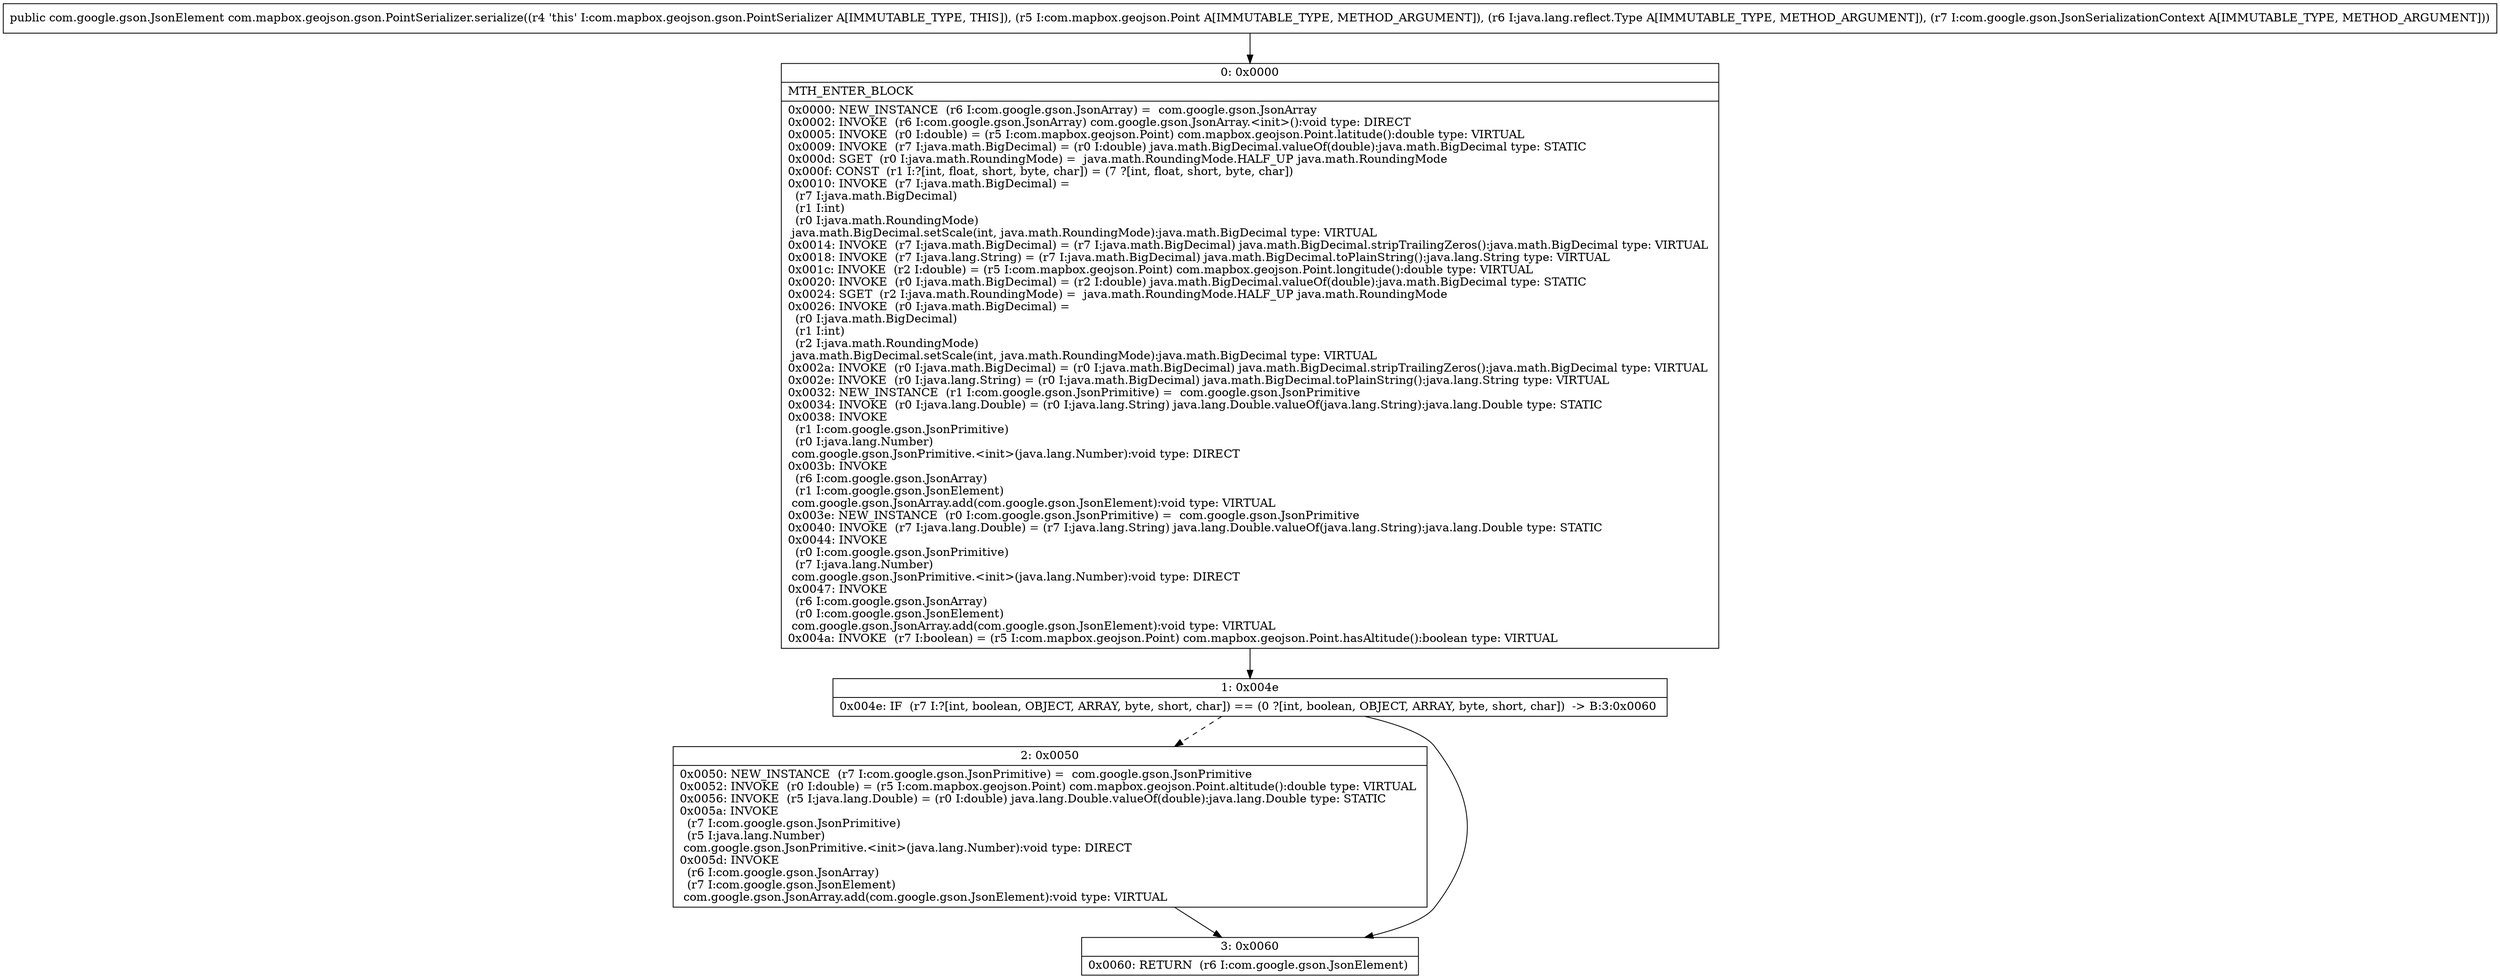 digraph "CFG forcom.mapbox.geojson.gson.PointSerializer.serialize(Lcom\/mapbox\/geojson\/Point;Ljava\/lang\/reflect\/Type;Lcom\/google\/gson\/JsonSerializationContext;)Lcom\/google\/gson\/JsonElement;" {
Node_0 [shape=record,label="{0\:\ 0x0000|MTH_ENTER_BLOCK\l|0x0000: NEW_INSTANCE  (r6 I:com.google.gson.JsonArray) =  com.google.gson.JsonArray \l0x0002: INVOKE  (r6 I:com.google.gson.JsonArray) com.google.gson.JsonArray.\<init\>():void type: DIRECT \l0x0005: INVOKE  (r0 I:double) = (r5 I:com.mapbox.geojson.Point) com.mapbox.geojson.Point.latitude():double type: VIRTUAL \l0x0009: INVOKE  (r7 I:java.math.BigDecimal) = (r0 I:double) java.math.BigDecimal.valueOf(double):java.math.BigDecimal type: STATIC \l0x000d: SGET  (r0 I:java.math.RoundingMode) =  java.math.RoundingMode.HALF_UP java.math.RoundingMode \l0x000f: CONST  (r1 I:?[int, float, short, byte, char]) = (7 ?[int, float, short, byte, char]) \l0x0010: INVOKE  (r7 I:java.math.BigDecimal) = \l  (r7 I:java.math.BigDecimal)\l  (r1 I:int)\l  (r0 I:java.math.RoundingMode)\l java.math.BigDecimal.setScale(int, java.math.RoundingMode):java.math.BigDecimal type: VIRTUAL \l0x0014: INVOKE  (r7 I:java.math.BigDecimal) = (r7 I:java.math.BigDecimal) java.math.BigDecimal.stripTrailingZeros():java.math.BigDecimal type: VIRTUAL \l0x0018: INVOKE  (r7 I:java.lang.String) = (r7 I:java.math.BigDecimal) java.math.BigDecimal.toPlainString():java.lang.String type: VIRTUAL \l0x001c: INVOKE  (r2 I:double) = (r5 I:com.mapbox.geojson.Point) com.mapbox.geojson.Point.longitude():double type: VIRTUAL \l0x0020: INVOKE  (r0 I:java.math.BigDecimal) = (r2 I:double) java.math.BigDecimal.valueOf(double):java.math.BigDecimal type: STATIC \l0x0024: SGET  (r2 I:java.math.RoundingMode) =  java.math.RoundingMode.HALF_UP java.math.RoundingMode \l0x0026: INVOKE  (r0 I:java.math.BigDecimal) = \l  (r0 I:java.math.BigDecimal)\l  (r1 I:int)\l  (r2 I:java.math.RoundingMode)\l java.math.BigDecimal.setScale(int, java.math.RoundingMode):java.math.BigDecimal type: VIRTUAL \l0x002a: INVOKE  (r0 I:java.math.BigDecimal) = (r0 I:java.math.BigDecimal) java.math.BigDecimal.stripTrailingZeros():java.math.BigDecimal type: VIRTUAL \l0x002e: INVOKE  (r0 I:java.lang.String) = (r0 I:java.math.BigDecimal) java.math.BigDecimal.toPlainString():java.lang.String type: VIRTUAL \l0x0032: NEW_INSTANCE  (r1 I:com.google.gson.JsonPrimitive) =  com.google.gson.JsonPrimitive \l0x0034: INVOKE  (r0 I:java.lang.Double) = (r0 I:java.lang.String) java.lang.Double.valueOf(java.lang.String):java.lang.Double type: STATIC \l0x0038: INVOKE  \l  (r1 I:com.google.gson.JsonPrimitive)\l  (r0 I:java.lang.Number)\l com.google.gson.JsonPrimitive.\<init\>(java.lang.Number):void type: DIRECT \l0x003b: INVOKE  \l  (r6 I:com.google.gson.JsonArray)\l  (r1 I:com.google.gson.JsonElement)\l com.google.gson.JsonArray.add(com.google.gson.JsonElement):void type: VIRTUAL \l0x003e: NEW_INSTANCE  (r0 I:com.google.gson.JsonPrimitive) =  com.google.gson.JsonPrimitive \l0x0040: INVOKE  (r7 I:java.lang.Double) = (r7 I:java.lang.String) java.lang.Double.valueOf(java.lang.String):java.lang.Double type: STATIC \l0x0044: INVOKE  \l  (r0 I:com.google.gson.JsonPrimitive)\l  (r7 I:java.lang.Number)\l com.google.gson.JsonPrimitive.\<init\>(java.lang.Number):void type: DIRECT \l0x0047: INVOKE  \l  (r6 I:com.google.gson.JsonArray)\l  (r0 I:com.google.gson.JsonElement)\l com.google.gson.JsonArray.add(com.google.gson.JsonElement):void type: VIRTUAL \l0x004a: INVOKE  (r7 I:boolean) = (r5 I:com.mapbox.geojson.Point) com.mapbox.geojson.Point.hasAltitude():boolean type: VIRTUAL \l}"];
Node_1 [shape=record,label="{1\:\ 0x004e|0x004e: IF  (r7 I:?[int, boolean, OBJECT, ARRAY, byte, short, char]) == (0 ?[int, boolean, OBJECT, ARRAY, byte, short, char])  \-\> B:3:0x0060 \l}"];
Node_2 [shape=record,label="{2\:\ 0x0050|0x0050: NEW_INSTANCE  (r7 I:com.google.gson.JsonPrimitive) =  com.google.gson.JsonPrimitive \l0x0052: INVOKE  (r0 I:double) = (r5 I:com.mapbox.geojson.Point) com.mapbox.geojson.Point.altitude():double type: VIRTUAL \l0x0056: INVOKE  (r5 I:java.lang.Double) = (r0 I:double) java.lang.Double.valueOf(double):java.lang.Double type: STATIC \l0x005a: INVOKE  \l  (r7 I:com.google.gson.JsonPrimitive)\l  (r5 I:java.lang.Number)\l com.google.gson.JsonPrimitive.\<init\>(java.lang.Number):void type: DIRECT \l0x005d: INVOKE  \l  (r6 I:com.google.gson.JsonArray)\l  (r7 I:com.google.gson.JsonElement)\l com.google.gson.JsonArray.add(com.google.gson.JsonElement):void type: VIRTUAL \l}"];
Node_3 [shape=record,label="{3\:\ 0x0060|0x0060: RETURN  (r6 I:com.google.gson.JsonElement) \l}"];
MethodNode[shape=record,label="{public com.google.gson.JsonElement com.mapbox.geojson.gson.PointSerializer.serialize((r4 'this' I:com.mapbox.geojson.gson.PointSerializer A[IMMUTABLE_TYPE, THIS]), (r5 I:com.mapbox.geojson.Point A[IMMUTABLE_TYPE, METHOD_ARGUMENT]), (r6 I:java.lang.reflect.Type A[IMMUTABLE_TYPE, METHOD_ARGUMENT]), (r7 I:com.google.gson.JsonSerializationContext A[IMMUTABLE_TYPE, METHOD_ARGUMENT])) }"];
MethodNode -> Node_0;
Node_0 -> Node_1;
Node_1 -> Node_2[style=dashed];
Node_1 -> Node_3;
Node_2 -> Node_3;
}

